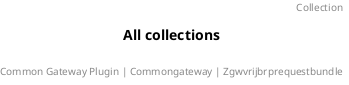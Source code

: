 @startuml
title: All collections
footer: Common Gateway Plugin | Commongateway | Zgwvrijbrprequestbundle 
header: Collection

@enduml
